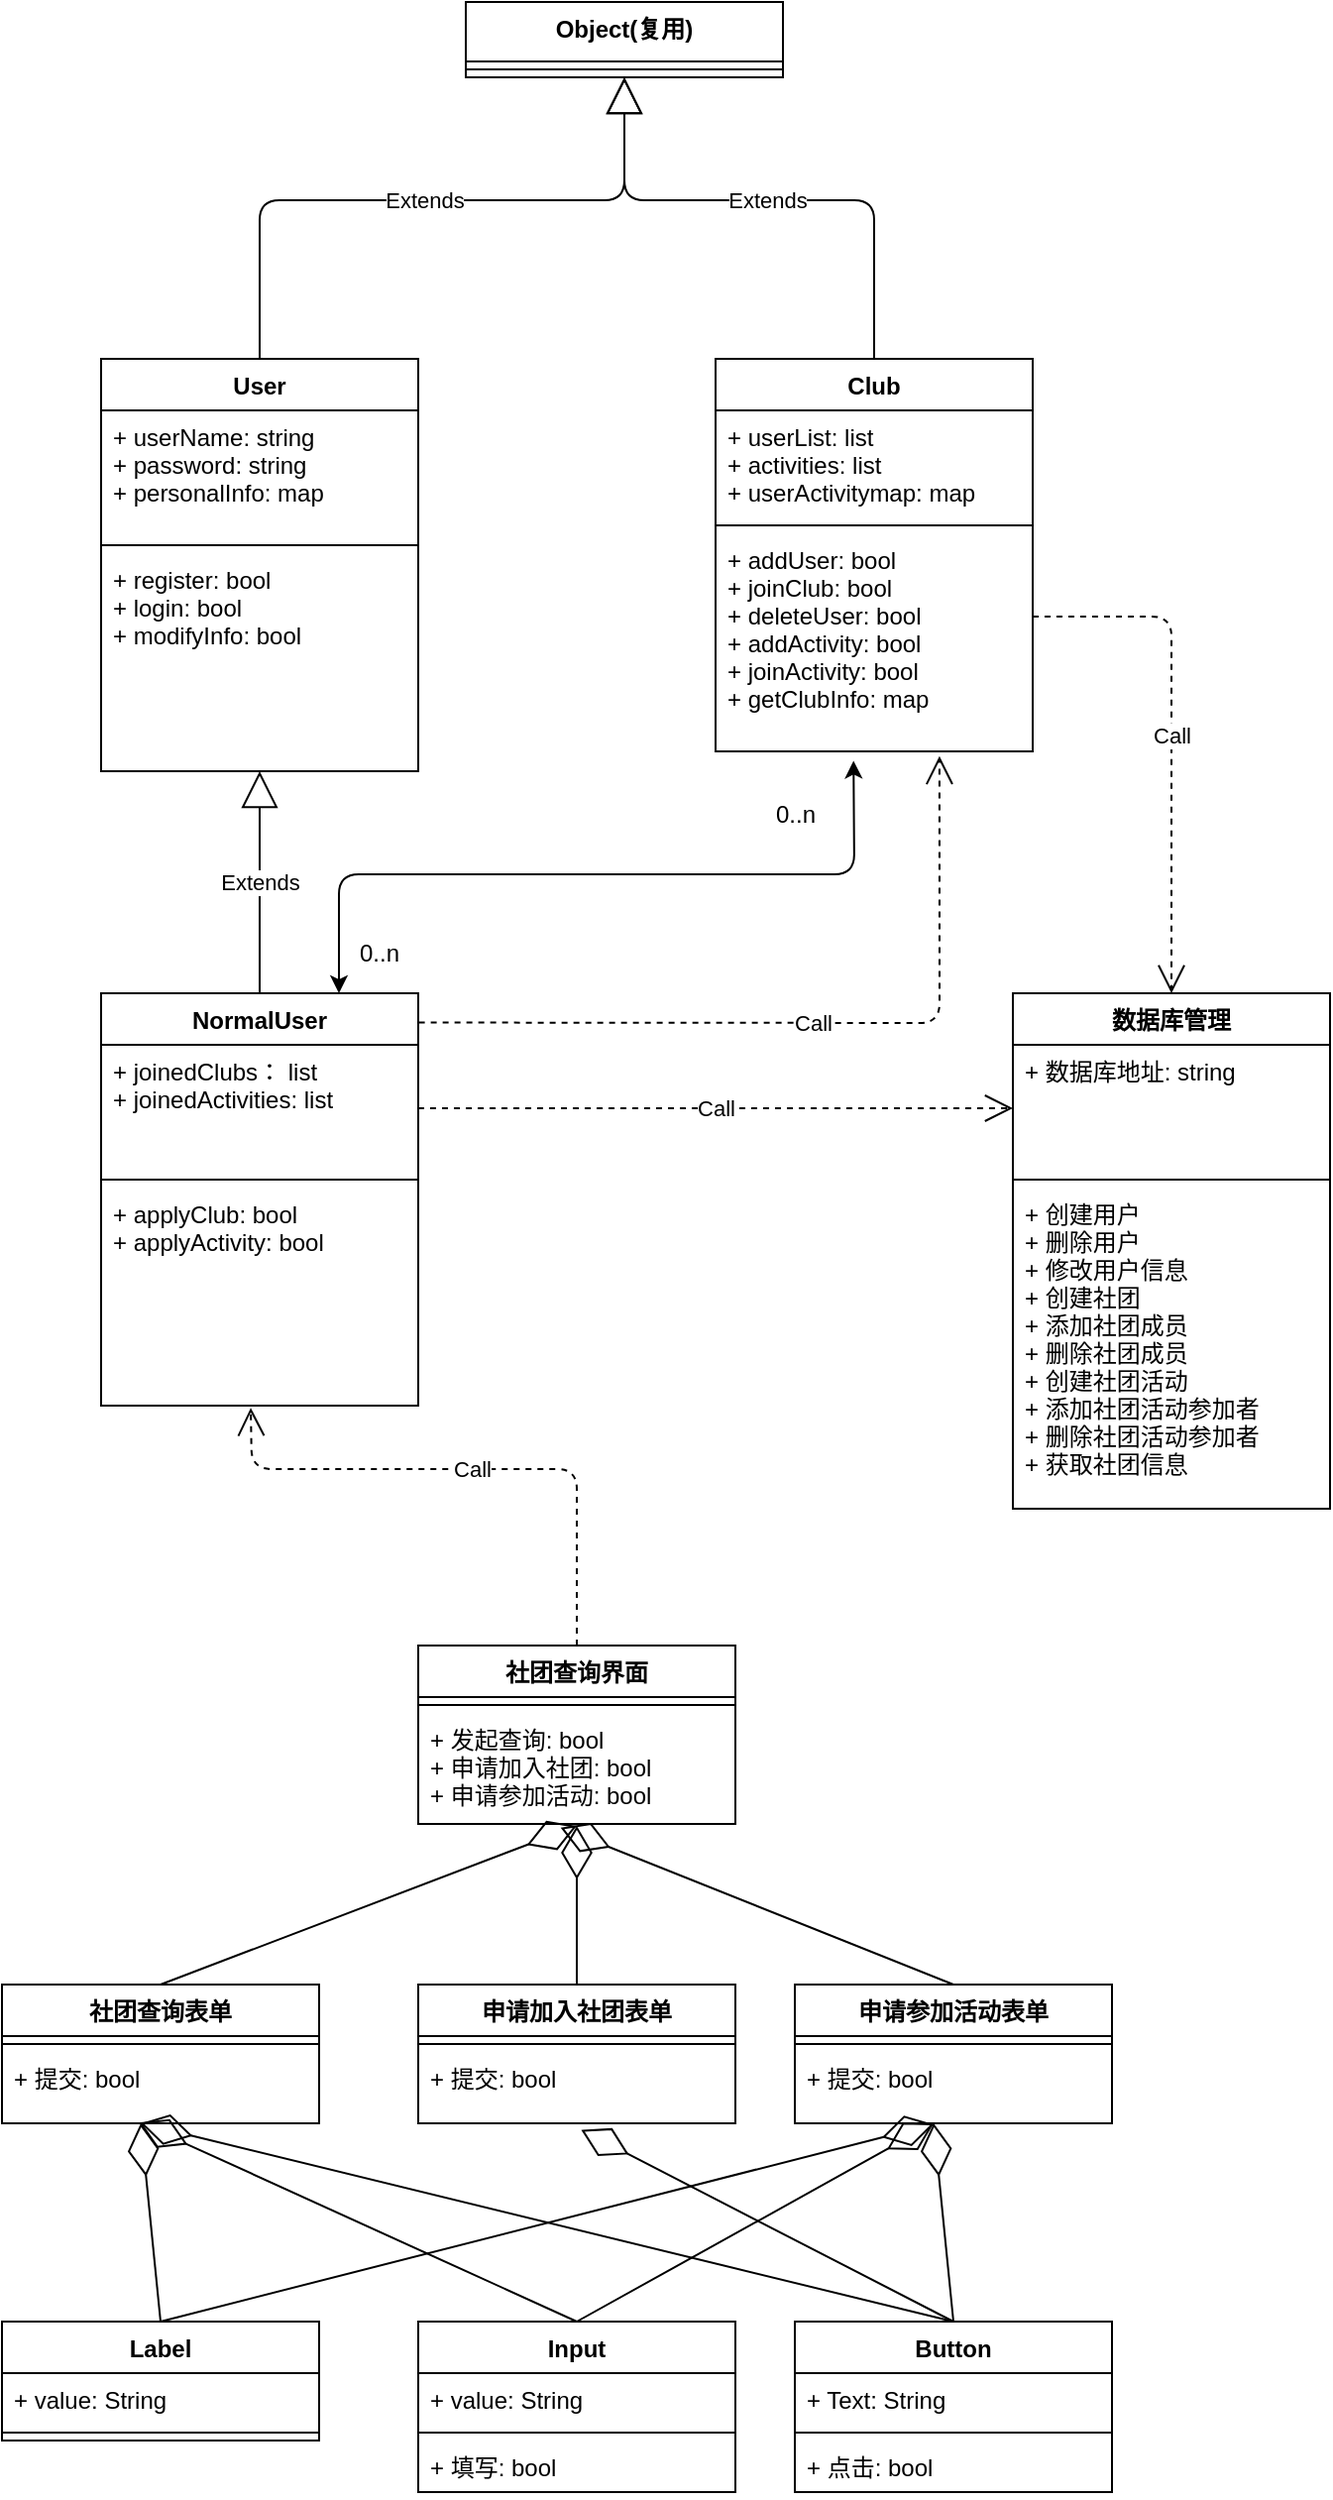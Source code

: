 <mxfile version="14.1.9" type="github">
  <diagram id="C5RBs43oDa-KdzZeNtuy" name="Page-1">
    <mxGraphModel dx="1730" dy="818" grid="1" gridSize="10" guides="1" tooltips="1" connect="1" arrows="1" fold="1" page="1" pageScale="1" pageWidth="827" pageHeight="1169" math="0" shadow="0">
      <root>
        <mxCell id="WIyWlLk6GJQsqaUBKTNV-0" />
        <mxCell id="WIyWlLk6GJQsqaUBKTNV-1" parent="WIyWlLk6GJQsqaUBKTNV-0" />
        <mxCell id="RkBvAHb7BvuQ-5vAJaDf-0" value="Club" style="swimlane;fontStyle=1;align=center;verticalAlign=top;childLayout=stackLayout;horizontal=1;startSize=26;horizontalStack=0;resizeParent=1;resizeParentMax=0;resizeLast=0;collapsible=1;marginBottom=0;" vertex="1" parent="WIyWlLk6GJQsqaUBKTNV-1">
          <mxGeometry x="460" y="520" width="160" height="198" as="geometry" />
        </mxCell>
        <mxCell id="RkBvAHb7BvuQ-5vAJaDf-1" value="+ userList: list&#xa;+ activities: list&#xa;+ userActivitymap: map" style="text;strokeColor=none;fillColor=none;align=left;verticalAlign=top;spacingLeft=4;spacingRight=4;overflow=hidden;rotatable=0;points=[[0,0.5],[1,0.5]];portConstraint=eastwest;" vertex="1" parent="RkBvAHb7BvuQ-5vAJaDf-0">
          <mxGeometry y="26" width="160" height="54" as="geometry" />
        </mxCell>
        <mxCell id="RkBvAHb7BvuQ-5vAJaDf-2" value="" style="line;strokeWidth=1;fillColor=none;align=left;verticalAlign=middle;spacingTop=-1;spacingLeft=3;spacingRight=3;rotatable=0;labelPosition=right;points=[];portConstraint=eastwest;" vertex="1" parent="RkBvAHb7BvuQ-5vAJaDf-0">
          <mxGeometry y="80" width="160" height="8" as="geometry" />
        </mxCell>
        <mxCell id="RkBvAHb7BvuQ-5vAJaDf-3" value="+ addUser: bool&#xa;+ joinClub: bool&#xa;+ deleteUser: bool&#xa;+ addActivity: bool&#xa;+ joinActivity: bool&#xa;+ getClubInfo: map" style="text;strokeColor=none;fillColor=none;align=left;verticalAlign=top;spacingLeft=4;spacingRight=4;overflow=hidden;rotatable=0;points=[[0,0.5],[1,0.5]];portConstraint=eastwest;" vertex="1" parent="RkBvAHb7BvuQ-5vAJaDf-0">
          <mxGeometry y="88" width="160" height="110" as="geometry" />
        </mxCell>
        <mxCell id="RkBvAHb7BvuQ-5vAJaDf-4" value="User" style="swimlane;fontStyle=1;align=center;verticalAlign=top;childLayout=stackLayout;horizontal=1;startSize=26;horizontalStack=0;resizeParent=1;resizeParentMax=0;resizeLast=0;collapsible=1;marginBottom=0;" vertex="1" parent="WIyWlLk6GJQsqaUBKTNV-1">
          <mxGeometry x="150" y="520" width="160" height="208" as="geometry" />
        </mxCell>
        <mxCell id="RkBvAHb7BvuQ-5vAJaDf-5" value="+ userName: string&#xa;+ password: string&#xa;+ personalInfo: map" style="text;strokeColor=none;fillColor=none;align=left;verticalAlign=top;spacingLeft=4;spacingRight=4;overflow=hidden;rotatable=0;points=[[0,0.5],[1,0.5]];portConstraint=eastwest;" vertex="1" parent="RkBvAHb7BvuQ-5vAJaDf-4">
          <mxGeometry y="26" width="160" height="64" as="geometry" />
        </mxCell>
        <mxCell id="RkBvAHb7BvuQ-5vAJaDf-6" value="" style="line;strokeWidth=1;fillColor=none;align=left;verticalAlign=middle;spacingTop=-1;spacingLeft=3;spacingRight=3;rotatable=0;labelPosition=right;points=[];portConstraint=eastwest;" vertex="1" parent="RkBvAHb7BvuQ-5vAJaDf-4">
          <mxGeometry y="90" width="160" height="8" as="geometry" />
        </mxCell>
        <mxCell id="RkBvAHb7BvuQ-5vAJaDf-7" value="+ register: bool&#xa;+ login: bool&#xa;+ modifyInfo: bool&#xa;" style="text;strokeColor=none;fillColor=none;align=left;verticalAlign=top;spacingLeft=4;spacingRight=4;overflow=hidden;rotatable=0;points=[[0,0.5],[1,0.5]];portConstraint=eastwest;" vertex="1" parent="RkBvAHb7BvuQ-5vAJaDf-4">
          <mxGeometry y="98" width="160" height="110" as="geometry" />
        </mxCell>
        <mxCell id="RkBvAHb7BvuQ-5vAJaDf-13" value="Extends" style="endArrow=block;endSize=16;endFill=0;html=1;exitX=0.5;exitY=0;exitDx=0;exitDy=0;" edge="1" parent="WIyWlLk6GJQsqaUBKTNV-1" source="RkBvAHb7BvuQ-5vAJaDf-17" target="RkBvAHb7BvuQ-5vAJaDf-7">
          <mxGeometry width="160" relative="1" as="geometry">
            <mxPoint x="230" y="840.0" as="sourcePoint" />
            <mxPoint x="490" y="750" as="targetPoint" />
          </mxGeometry>
        </mxCell>
        <mxCell id="RkBvAHb7BvuQ-5vAJaDf-17" value="NormalUser" style="swimlane;fontStyle=1;align=center;verticalAlign=top;childLayout=stackLayout;horizontal=1;startSize=26;horizontalStack=0;resizeParent=1;resizeParentMax=0;resizeLast=0;collapsible=1;marginBottom=0;" vertex="1" parent="WIyWlLk6GJQsqaUBKTNV-1">
          <mxGeometry x="150" y="840" width="160" height="208" as="geometry" />
        </mxCell>
        <mxCell id="RkBvAHb7BvuQ-5vAJaDf-18" value="+ joinedClubs： list&#xa;+ joinedActivities: list&#xa;" style="text;strokeColor=none;fillColor=none;align=left;verticalAlign=top;spacingLeft=4;spacingRight=4;overflow=hidden;rotatable=0;points=[[0,0.5],[1,0.5]];portConstraint=eastwest;" vertex="1" parent="RkBvAHb7BvuQ-5vAJaDf-17">
          <mxGeometry y="26" width="160" height="64" as="geometry" />
        </mxCell>
        <mxCell id="RkBvAHb7BvuQ-5vAJaDf-19" value="" style="line;strokeWidth=1;fillColor=none;align=left;verticalAlign=middle;spacingTop=-1;spacingLeft=3;spacingRight=3;rotatable=0;labelPosition=right;points=[];portConstraint=eastwest;" vertex="1" parent="RkBvAHb7BvuQ-5vAJaDf-17">
          <mxGeometry y="90" width="160" height="8" as="geometry" />
        </mxCell>
        <mxCell id="RkBvAHb7BvuQ-5vAJaDf-20" value="+ applyClub: bool&#xa;+ applyActivity: bool&#xa;&#xa;" style="text;strokeColor=none;fillColor=none;align=left;verticalAlign=top;spacingLeft=4;spacingRight=4;overflow=hidden;rotatable=0;points=[[0,0.5],[1,0.5]];portConstraint=eastwest;" vertex="1" parent="RkBvAHb7BvuQ-5vAJaDf-17">
          <mxGeometry y="98" width="160" height="110" as="geometry" />
        </mxCell>
        <mxCell id="RkBvAHb7BvuQ-5vAJaDf-25" value="0..n" style="text;html=1;align=center;verticalAlign=middle;resizable=0;points=[];autosize=1;" vertex="1" parent="WIyWlLk6GJQsqaUBKTNV-1">
          <mxGeometry x="480" y="740" width="40" height="20" as="geometry" />
        </mxCell>
        <mxCell id="RkBvAHb7BvuQ-5vAJaDf-26" value="Call" style="endArrow=open;endSize=12;dashed=1;html=1;exitX=1.002;exitY=0.071;exitDx=0;exitDy=0;entryX=0.706;entryY=1.022;entryDx=0;entryDy=0;entryPerimeter=0;exitPerimeter=0;" edge="1" parent="WIyWlLk6GJQsqaUBKTNV-1" source="RkBvAHb7BvuQ-5vAJaDf-17" target="RkBvAHb7BvuQ-5vAJaDf-3">
          <mxGeometry width="160" relative="1" as="geometry">
            <mxPoint x="450" y="810" as="sourcePoint" />
            <mxPoint x="620" y="880" as="targetPoint" />
            <Array as="points">
              <mxPoint x="573" y="855" />
            </Array>
          </mxGeometry>
        </mxCell>
        <mxCell id="RkBvAHb7BvuQ-5vAJaDf-27" value="" style="endArrow=classic;startArrow=classic;html=1;exitX=0.75;exitY=0;exitDx=0;exitDy=0;entryX=0.435;entryY=1.043;entryDx=0;entryDy=0;entryPerimeter=0;" edge="1" parent="WIyWlLk6GJQsqaUBKTNV-1" source="RkBvAHb7BvuQ-5vAJaDf-17" target="RkBvAHb7BvuQ-5vAJaDf-3">
          <mxGeometry width="50" height="50" relative="1" as="geometry">
            <mxPoint x="510" y="840" as="sourcePoint" />
            <mxPoint x="560" y="790" as="targetPoint" />
            <Array as="points">
              <mxPoint x="270" y="780" />
              <mxPoint x="530" y="780" />
            </Array>
          </mxGeometry>
        </mxCell>
        <mxCell id="RkBvAHb7BvuQ-5vAJaDf-28" value="0..n" style="text;html=1;align=center;verticalAlign=middle;resizable=0;points=[];autosize=1;" vertex="1" parent="WIyWlLk6GJQsqaUBKTNV-1">
          <mxGeometry x="270" y="810" width="40" height="20" as="geometry" />
        </mxCell>
        <mxCell id="RkBvAHb7BvuQ-5vAJaDf-29" value="Object(复用)" style="swimlane;fontStyle=1;align=center;verticalAlign=top;childLayout=stackLayout;horizontal=1;startSize=30;horizontalStack=0;resizeParent=1;resizeParentMax=0;resizeLast=0;collapsible=1;marginBottom=0;" vertex="1" parent="WIyWlLk6GJQsqaUBKTNV-1">
          <mxGeometry x="334" y="340" width="160" height="38" as="geometry" />
        </mxCell>
        <mxCell id="RkBvAHb7BvuQ-5vAJaDf-31" value="" style="line;strokeWidth=1;fillColor=none;align=left;verticalAlign=middle;spacingTop=-1;spacingLeft=3;spacingRight=3;rotatable=0;labelPosition=right;points=[];portConstraint=eastwest;" vertex="1" parent="RkBvAHb7BvuQ-5vAJaDf-29">
          <mxGeometry y="30" width="160" height="8" as="geometry" />
        </mxCell>
        <mxCell id="RkBvAHb7BvuQ-5vAJaDf-33" value="Extends" style="endArrow=block;endSize=16;endFill=0;html=1;exitX=0.5;exitY=0;exitDx=0;exitDy=0;entryX=0.5;entryY=1;entryDx=0;entryDy=0;" edge="1" parent="WIyWlLk6GJQsqaUBKTNV-1" source="RkBvAHb7BvuQ-5vAJaDf-4" target="RkBvAHb7BvuQ-5vAJaDf-29">
          <mxGeometry width="160" relative="1" as="geometry">
            <mxPoint x="450" y="530" as="sourcePoint" />
            <mxPoint x="610" y="530" as="targetPoint" />
            <Array as="points">
              <mxPoint x="230" y="440" />
              <mxPoint x="414" y="440" />
            </Array>
          </mxGeometry>
        </mxCell>
        <mxCell id="RkBvAHb7BvuQ-5vAJaDf-34" value="Extends" style="endArrow=block;endSize=16;endFill=0;html=1;exitX=0.5;exitY=0;exitDx=0;exitDy=0;entryX=0.5;entryY=1;entryDx=0;entryDy=0;" edge="1" parent="WIyWlLk6GJQsqaUBKTNV-1" source="RkBvAHb7BvuQ-5vAJaDf-0" target="RkBvAHb7BvuQ-5vAJaDf-29">
          <mxGeometry width="160" relative="1" as="geometry">
            <mxPoint x="240" y="530" as="sourcePoint" />
            <mxPoint x="410" y="350" as="targetPoint" />
            <Array as="points">
              <mxPoint x="540" y="440" />
              <mxPoint x="414" y="440" />
            </Array>
          </mxGeometry>
        </mxCell>
        <mxCell id="RkBvAHb7BvuQ-5vAJaDf-35" value="数据库管理" style="swimlane;fontStyle=1;align=center;verticalAlign=top;childLayout=stackLayout;horizontal=1;startSize=26;horizontalStack=0;resizeParent=1;resizeParentMax=0;resizeLast=0;collapsible=1;marginBottom=0;" vertex="1" parent="WIyWlLk6GJQsqaUBKTNV-1">
          <mxGeometry x="610" y="840" width="160" height="260" as="geometry" />
        </mxCell>
        <mxCell id="RkBvAHb7BvuQ-5vAJaDf-36" value="+ 数据库地址: string" style="text;strokeColor=none;fillColor=none;align=left;verticalAlign=top;spacingLeft=4;spacingRight=4;overflow=hidden;rotatable=0;points=[[0,0.5],[1,0.5]];portConstraint=eastwest;" vertex="1" parent="RkBvAHb7BvuQ-5vAJaDf-35">
          <mxGeometry y="26" width="160" height="64" as="geometry" />
        </mxCell>
        <mxCell id="RkBvAHb7BvuQ-5vAJaDf-37" value="" style="line;strokeWidth=1;fillColor=none;align=left;verticalAlign=middle;spacingTop=-1;spacingLeft=3;spacingRight=3;rotatable=0;labelPosition=right;points=[];portConstraint=eastwest;" vertex="1" parent="RkBvAHb7BvuQ-5vAJaDf-35">
          <mxGeometry y="90" width="160" height="8" as="geometry" />
        </mxCell>
        <mxCell id="RkBvAHb7BvuQ-5vAJaDf-38" value="+ 创建用户&#xa;+ 删除用户&#xa;+ 修改用户信息&#xa;+ 创建社团&#xa;+ 添加社团成员&#xa;+ 删除社团成员&#xa;+ 创建社团活动&#xa;+ 添加社团活动参加者&#xa;+ 删除社团活动参加者&#xa;+ 获取社团信息&#xa;&#xa;&#xa;" style="text;strokeColor=none;fillColor=none;align=left;verticalAlign=top;spacingLeft=4;spacingRight=4;overflow=hidden;rotatable=0;points=[[0,0.5],[1,0.5]];portConstraint=eastwest;" vertex="1" parent="RkBvAHb7BvuQ-5vAJaDf-35">
          <mxGeometry y="98" width="160" height="162" as="geometry" />
        </mxCell>
        <mxCell id="RkBvAHb7BvuQ-5vAJaDf-39" value="Call" style="endArrow=open;endSize=12;dashed=1;html=1;exitX=1;exitY=0.5;exitDx=0;exitDy=0;entryX=0;entryY=0.5;entryDx=0;entryDy=0;" edge="1" parent="WIyWlLk6GJQsqaUBKTNV-1" source="RkBvAHb7BvuQ-5vAJaDf-18" target="RkBvAHb7BvuQ-5vAJaDf-36">
          <mxGeometry width="160" relative="1" as="geometry">
            <mxPoint x="300" y="870" as="sourcePoint" />
            <mxPoint x="460" y="870" as="targetPoint" />
          </mxGeometry>
        </mxCell>
        <mxCell id="RkBvAHb7BvuQ-5vAJaDf-40" value="Call" style="endArrow=open;endSize=12;dashed=1;html=1;entryX=0.5;entryY=0;entryDx=0;entryDy=0;" edge="1" parent="WIyWlLk6GJQsqaUBKTNV-1" target="RkBvAHb7BvuQ-5vAJaDf-35">
          <mxGeometry width="160" relative="1" as="geometry">
            <mxPoint x="620" y="650" as="sourcePoint" />
            <mxPoint x="890" y="650.0" as="targetPoint" />
            <Array as="points">
              <mxPoint x="690" y="650" />
            </Array>
          </mxGeometry>
        </mxCell>
        <mxCell id="RkBvAHb7BvuQ-5vAJaDf-41" value="社团查询界面" style="swimlane;fontStyle=1;align=center;verticalAlign=top;childLayout=stackLayout;horizontal=1;startSize=26;horizontalStack=0;resizeParent=1;resizeParentMax=0;resizeLast=0;collapsible=1;marginBottom=0;" vertex="1" parent="WIyWlLk6GJQsqaUBKTNV-1">
          <mxGeometry x="310" y="1169" width="160" height="90" as="geometry" />
        </mxCell>
        <mxCell id="RkBvAHb7BvuQ-5vAJaDf-43" value="" style="line;strokeWidth=1;fillColor=none;align=left;verticalAlign=middle;spacingTop=-1;spacingLeft=3;spacingRight=3;rotatable=0;labelPosition=right;points=[];portConstraint=eastwest;" vertex="1" parent="RkBvAHb7BvuQ-5vAJaDf-41">
          <mxGeometry y="26" width="160" height="8" as="geometry" />
        </mxCell>
        <mxCell id="RkBvAHb7BvuQ-5vAJaDf-44" value="+ 发起查询: bool&#xa;+ 申请加入社团: bool&#xa;+ 申请参加活动: bool" style="text;strokeColor=none;fillColor=none;align=left;verticalAlign=top;spacingLeft=4;spacingRight=4;overflow=hidden;rotatable=0;points=[[0,0.5],[1,0.5]];portConstraint=eastwest;" vertex="1" parent="RkBvAHb7BvuQ-5vAJaDf-41">
          <mxGeometry y="34" width="160" height="56" as="geometry" />
        </mxCell>
        <mxCell id="RkBvAHb7BvuQ-5vAJaDf-45" value="Call" style="endArrow=open;endSize=12;dashed=1;html=1;exitX=0.5;exitY=0;exitDx=0;exitDy=0;entryX=0.472;entryY=1.01;entryDx=0;entryDy=0;entryPerimeter=0;" edge="1" parent="WIyWlLk6GJQsqaUBKTNV-1" source="RkBvAHb7BvuQ-5vAJaDf-41" target="RkBvAHb7BvuQ-5vAJaDf-20">
          <mxGeometry width="160" relative="1" as="geometry">
            <mxPoint x="320" y="908" as="sourcePoint" />
            <mxPoint x="620" y="908" as="targetPoint" />
            <Array as="points">
              <mxPoint x="390" y="1080" />
              <mxPoint x="226" y="1080" />
            </Array>
          </mxGeometry>
        </mxCell>
        <mxCell id="RkBvAHb7BvuQ-5vAJaDf-46" value="社团查询表单" style="swimlane;fontStyle=1;align=center;verticalAlign=top;childLayout=stackLayout;horizontal=1;startSize=26;horizontalStack=0;resizeParent=1;resizeParentMax=0;resizeLast=0;collapsible=1;marginBottom=0;" vertex="1" parent="WIyWlLk6GJQsqaUBKTNV-1">
          <mxGeometry x="100" y="1340" width="160" height="70" as="geometry" />
        </mxCell>
        <mxCell id="RkBvAHb7BvuQ-5vAJaDf-47" value="" style="line;strokeWidth=1;fillColor=none;align=left;verticalAlign=middle;spacingTop=-1;spacingLeft=3;spacingRight=3;rotatable=0;labelPosition=right;points=[];portConstraint=eastwest;" vertex="1" parent="RkBvAHb7BvuQ-5vAJaDf-46">
          <mxGeometry y="26" width="160" height="8" as="geometry" />
        </mxCell>
        <mxCell id="RkBvAHb7BvuQ-5vAJaDf-48" value="+ 提交: bool" style="text;strokeColor=none;fillColor=none;align=left;verticalAlign=top;spacingLeft=4;spacingRight=4;overflow=hidden;rotatable=0;points=[[0,0.5],[1,0.5]];portConstraint=eastwest;" vertex="1" parent="RkBvAHb7BvuQ-5vAJaDf-46">
          <mxGeometry y="34" width="160" height="36" as="geometry" />
        </mxCell>
        <mxCell id="RkBvAHb7BvuQ-5vAJaDf-49" value="申请加入社团表单" style="swimlane;fontStyle=1;align=center;verticalAlign=top;childLayout=stackLayout;horizontal=1;startSize=26;horizontalStack=0;resizeParent=1;resizeParentMax=0;resizeLast=0;collapsible=1;marginBottom=0;" vertex="1" parent="WIyWlLk6GJQsqaUBKTNV-1">
          <mxGeometry x="310" y="1340" width="160" height="70" as="geometry" />
        </mxCell>
        <mxCell id="RkBvAHb7BvuQ-5vAJaDf-50" value="" style="line;strokeWidth=1;fillColor=none;align=left;verticalAlign=middle;spacingTop=-1;spacingLeft=3;spacingRight=3;rotatable=0;labelPosition=right;points=[];portConstraint=eastwest;" vertex="1" parent="RkBvAHb7BvuQ-5vAJaDf-49">
          <mxGeometry y="26" width="160" height="8" as="geometry" />
        </mxCell>
        <mxCell id="RkBvAHb7BvuQ-5vAJaDf-51" value="+ 提交: bool" style="text;strokeColor=none;fillColor=none;align=left;verticalAlign=top;spacingLeft=4;spacingRight=4;overflow=hidden;rotatable=0;points=[[0,0.5],[1,0.5]];portConstraint=eastwest;" vertex="1" parent="RkBvAHb7BvuQ-5vAJaDf-49">
          <mxGeometry y="34" width="160" height="36" as="geometry" />
        </mxCell>
        <mxCell id="RkBvAHb7BvuQ-5vAJaDf-52" value="申请参加活动表单" style="swimlane;fontStyle=1;align=center;verticalAlign=top;childLayout=stackLayout;horizontal=1;startSize=26;horizontalStack=0;resizeParent=1;resizeParentMax=0;resizeLast=0;collapsible=1;marginBottom=0;" vertex="1" parent="WIyWlLk6GJQsqaUBKTNV-1">
          <mxGeometry x="500" y="1340" width="160" height="70" as="geometry" />
        </mxCell>
        <mxCell id="RkBvAHb7BvuQ-5vAJaDf-53" value="" style="line;strokeWidth=1;fillColor=none;align=left;verticalAlign=middle;spacingTop=-1;spacingLeft=3;spacingRight=3;rotatable=0;labelPosition=right;points=[];portConstraint=eastwest;" vertex="1" parent="RkBvAHb7BvuQ-5vAJaDf-52">
          <mxGeometry y="26" width="160" height="8" as="geometry" />
        </mxCell>
        <mxCell id="RkBvAHb7BvuQ-5vAJaDf-54" value="+ 提交: bool" style="text;strokeColor=none;fillColor=none;align=left;verticalAlign=top;spacingLeft=4;spacingRight=4;overflow=hidden;rotatable=0;points=[[0,0.5],[1,0.5]];portConstraint=eastwest;" vertex="1" parent="RkBvAHb7BvuQ-5vAJaDf-52">
          <mxGeometry y="34" width="160" height="36" as="geometry" />
        </mxCell>
        <mxCell id="RkBvAHb7BvuQ-5vAJaDf-68" value="Input" style="swimlane;fontStyle=1;align=center;verticalAlign=top;childLayout=stackLayout;horizontal=1;startSize=26;horizontalStack=0;resizeParent=1;resizeParentMax=0;resizeLast=0;collapsible=1;marginBottom=0;" vertex="1" parent="WIyWlLk6GJQsqaUBKTNV-1">
          <mxGeometry x="310" y="1510" width="160" height="86" as="geometry" />
        </mxCell>
        <mxCell id="RkBvAHb7BvuQ-5vAJaDf-69" value="+ value: String" style="text;strokeColor=none;fillColor=none;align=left;verticalAlign=top;spacingLeft=4;spacingRight=4;overflow=hidden;rotatable=0;points=[[0,0.5],[1,0.5]];portConstraint=eastwest;" vertex="1" parent="RkBvAHb7BvuQ-5vAJaDf-68">
          <mxGeometry y="26" width="160" height="26" as="geometry" />
        </mxCell>
        <mxCell id="RkBvAHb7BvuQ-5vAJaDf-70" value="" style="line;strokeWidth=1;fillColor=none;align=left;verticalAlign=middle;spacingTop=-1;spacingLeft=3;spacingRight=3;rotatable=0;labelPosition=right;points=[];portConstraint=eastwest;" vertex="1" parent="RkBvAHb7BvuQ-5vAJaDf-68">
          <mxGeometry y="52" width="160" height="8" as="geometry" />
        </mxCell>
        <mxCell id="RkBvAHb7BvuQ-5vAJaDf-71" value="+ 填写: bool" style="text;strokeColor=none;fillColor=none;align=left;verticalAlign=top;spacingLeft=4;spacingRight=4;overflow=hidden;rotatable=0;points=[[0,0.5],[1,0.5]];portConstraint=eastwest;" vertex="1" parent="RkBvAHb7BvuQ-5vAJaDf-68">
          <mxGeometry y="60" width="160" height="26" as="geometry" />
        </mxCell>
        <mxCell id="RkBvAHb7BvuQ-5vAJaDf-73" value="Label" style="swimlane;fontStyle=1;align=center;verticalAlign=top;childLayout=stackLayout;horizontal=1;startSize=26;horizontalStack=0;resizeParent=1;resizeParentMax=0;resizeLast=0;collapsible=1;marginBottom=0;" vertex="1" parent="WIyWlLk6GJQsqaUBKTNV-1">
          <mxGeometry x="100" y="1510" width="160" height="60" as="geometry" />
        </mxCell>
        <mxCell id="RkBvAHb7BvuQ-5vAJaDf-74" value="+ value: String" style="text;strokeColor=none;fillColor=none;align=left;verticalAlign=top;spacingLeft=4;spacingRight=4;overflow=hidden;rotatable=0;points=[[0,0.5],[1,0.5]];portConstraint=eastwest;" vertex="1" parent="RkBvAHb7BvuQ-5vAJaDf-73">
          <mxGeometry y="26" width="160" height="26" as="geometry" />
        </mxCell>
        <mxCell id="RkBvAHb7BvuQ-5vAJaDf-75" value="" style="line;strokeWidth=1;fillColor=none;align=left;verticalAlign=middle;spacingTop=-1;spacingLeft=3;spacingRight=3;rotatable=0;labelPosition=right;points=[];portConstraint=eastwest;" vertex="1" parent="RkBvAHb7BvuQ-5vAJaDf-73">
          <mxGeometry y="52" width="160" height="8" as="geometry" />
        </mxCell>
        <mxCell id="RkBvAHb7BvuQ-5vAJaDf-77" value="Button" style="swimlane;fontStyle=1;align=center;verticalAlign=top;childLayout=stackLayout;horizontal=1;startSize=26;horizontalStack=0;resizeParent=1;resizeParentMax=0;resizeLast=0;collapsible=1;marginBottom=0;" vertex="1" parent="WIyWlLk6GJQsqaUBKTNV-1">
          <mxGeometry x="500" y="1510" width="160" height="86" as="geometry" />
        </mxCell>
        <mxCell id="RkBvAHb7BvuQ-5vAJaDf-78" value="+ Text: String" style="text;strokeColor=none;fillColor=none;align=left;verticalAlign=top;spacingLeft=4;spacingRight=4;overflow=hidden;rotatable=0;points=[[0,0.5],[1,0.5]];portConstraint=eastwest;" vertex="1" parent="RkBvAHb7BvuQ-5vAJaDf-77">
          <mxGeometry y="26" width="160" height="26" as="geometry" />
        </mxCell>
        <mxCell id="RkBvAHb7BvuQ-5vAJaDf-79" value="" style="line;strokeWidth=1;fillColor=none;align=left;verticalAlign=middle;spacingTop=-1;spacingLeft=3;spacingRight=3;rotatable=0;labelPosition=right;points=[];portConstraint=eastwest;" vertex="1" parent="RkBvAHb7BvuQ-5vAJaDf-77">
          <mxGeometry y="52" width="160" height="8" as="geometry" />
        </mxCell>
        <mxCell id="RkBvAHb7BvuQ-5vAJaDf-80" value="+ 点击: bool" style="text;strokeColor=none;fillColor=none;align=left;verticalAlign=top;spacingLeft=4;spacingRight=4;overflow=hidden;rotatable=0;points=[[0,0.5],[1,0.5]];portConstraint=eastwest;" vertex="1" parent="RkBvAHb7BvuQ-5vAJaDf-77">
          <mxGeometry y="60" width="160" height="26" as="geometry" />
        </mxCell>
        <mxCell id="RkBvAHb7BvuQ-5vAJaDf-81" value="" style="endArrow=diamondThin;endFill=0;endSize=24;html=1;exitX=0.5;exitY=0;exitDx=0;exitDy=0;entryX=0.438;entryY=1;entryDx=0;entryDy=0;entryPerimeter=0;" edge="1" parent="WIyWlLk6GJQsqaUBKTNV-1" source="RkBvAHb7BvuQ-5vAJaDf-68" target="RkBvAHb7BvuQ-5vAJaDf-54">
          <mxGeometry width="160" relative="1" as="geometry">
            <mxPoint x="280" y="1340" as="sourcePoint" />
            <mxPoint x="560" y="1430" as="targetPoint" />
          </mxGeometry>
        </mxCell>
        <mxCell id="RkBvAHb7BvuQ-5vAJaDf-82" value="" style="endArrow=diamondThin;endFill=0;endSize=24;html=1;entryX=0.432;entryY=0.987;entryDx=0;entryDy=0;entryPerimeter=0;" edge="1" parent="WIyWlLk6GJQsqaUBKTNV-1" target="RkBvAHb7BvuQ-5vAJaDf-48">
          <mxGeometry width="160" relative="1" as="geometry">
            <mxPoint x="390" y="1510" as="sourcePoint" />
            <mxPoint x="582" y="1423.312" as="targetPoint" />
          </mxGeometry>
        </mxCell>
        <mxCell id="RkBvAHb7BvuQ-5vAJaDf-83" value="" style="endArrow=diamondThin;endFill=0;endSize=24;html=1;entryX=0.438;entryY=1.013;entryDx=0;entryDy=0;entryPerimeter=0;exitX=0.5;exitY=0;exitDx=0;exitDy=0;" edge="1" parent="WIyWlLk6GJQsqaUBKTNV-1" source="RkBvAHb7BvuQ-5vAJaDf-73" target="RkBvAHb7BvuQ-5vAJaDf-54">
          <mxGeometry width="160" relative="1" as="geometry">
            <mxPoint x="400" y="1520" as="sourcePoint" />
            <mxPoint x="179.12" y="1419.532" as="targetPoint" />
          </mxGeometry>
        </mxCell>
        <mxCell id="RkBvAHb7BvuQ-5vAJaDf-84" value="" style="endArrow=diamondThin;endFill=0;endSize=24;html=1;" edge="1" parent="WIyWlLk6GJQsqaUBKTNV-1">
          <mxGeometry width="160" relative="1" as="geometry">
            <mxPoint x="180" y="1510" as="sourcePoint" />
            <mxPoint x="170" y="1410" as="targetPoint" />
          </mxGeometry>
        </mxCell>
        <mxCell id="RkBvAHb7BvuQ-5vAJaDf-85" value="" style="endArrow=diamondThin;endFill=0;endSize=24;html=1;entryX=0.514;entryY=1.092;entryDx=0;entryDy=0;entryPerimeter=0;exitX=0.5;exitY=0;exitDx=0;exitDy=0;" edge="1" parent="WIyWlLk6GJQsqaUBKTNV-1" source="RkBvAHb7BvuQ-5vAJaDf-77" target="RkBvAHb7BvuQ-5vAJaDf-51">
          <mxGeometry width="160" relative="1" as="geometry">
            <mxPoint x="190" y="1520" as="sourcePoint" />
            <mxPoint x="180" y="1420" as="targetPoint" />
          </mxGeometry>
        </mxCell>
        <mxCell id="RkBvAHb7BvuQ-5vAJaDf-86" value="" style="endArrow=diamondThin;endFill=0;endSize=24;html=1;" edge="1" parent="WIyWlLk6GJQsqaUBKTNV-1">
          <mxGeometry width="160" relative="1" as="geometry">
            <mxPoint x="580" y="1510" as="sourcePoint" />
            <mxPoint x="570" y="1410" as="targetPoint" />
          </mxGeometry>
        </mxCell>
        <mxCell id="RkBvAHb7BvuQ-5vAJaDf-87" value="" style="endArrow=diamondThin;endFill=0;endSize=24;html=1;" edge="1" parent="WIyWlLk6GJQsqaUBKTNV-1">
          <mxGeometry width="160" relative="1" as="geometry">
            <mxPoint x="580" y="1510" as="sourcePoint" />
            <mxPoint x="170" y="1410" as="targetPoint" />
          </mxGeometry>
        </mxCell>
        <mxCell id="RkBvAHb7BvuQ-5vAJaDf-88" value="" style="endArrow=diamondThin;endFill=0;endSize=24;html=1;entryX=0.449;entryY=1.033;entryDx=0;entryDy=0;entryPerimeter=0;exitX=0.5;exitY=0;exitDx=0;exitDy=0;" edge="1" parent="WIyWlLk6GJQsqaUBKTNV-1" source="RkBvAHb7BvuQ-5vAJaDf-52" target="RkBvAHb7BvuQ-5vAJaDf-44">
          <mxGeometry width="160" relative="1" as="geometry">
            <mxPoint x="590" y="1520" as="sourcePoint" />
            <mxPoint x="402.24" y="1423.312" as="targetPoint" />
          </mxGeometry>
        </mxCell>
        <mxCell id="RkBvAHb7BvuQ-5vAJaDf-89" value="" style="endArrow=diamondThin;endFill=0;endSize=24;html=1;exitX=0.5;exitY=0;exitDx=0;exitDy=0;" edge="1" parent="WIyWlLk6GJQsqaUBKTNV-1" source="RkBvAHb7BvuQ-5vAJaDf-49">
          <mxGeometry width="160" relative="1" as="geometry">
            <mxPoint x="590" y="1350" as="sourcePoint" />
            <mxPoint x="390" y="1260" as="targetPoint" />
          </mxGeometry>
        </mxCell>
        <mxCell id="RkBvAHb7BvuQ-5vAJaDf-90" value="" style="endArrow=diamondThin;endFill=0;endSize=24;html=1;exitX=0.5;exitY=0;exitDx=0;exitDy=0;" edge="1" parent="WIyWlLk6GJQsqaUBKTNV-1" source="RkBvAHb7BvuQ-5vAJaDf-46">
          <mxGeometry width="160" relative="1" as="geometry">
            <mxPoint x="400" y="1350" as="sourcePoint" />
            <mxPoint x="390" y="1260" as="targetPoint" />
          </mxGeometry>
        </mxCell>
      </root>
    </mxGraphModel>
  </diagram>
</mxfile>
